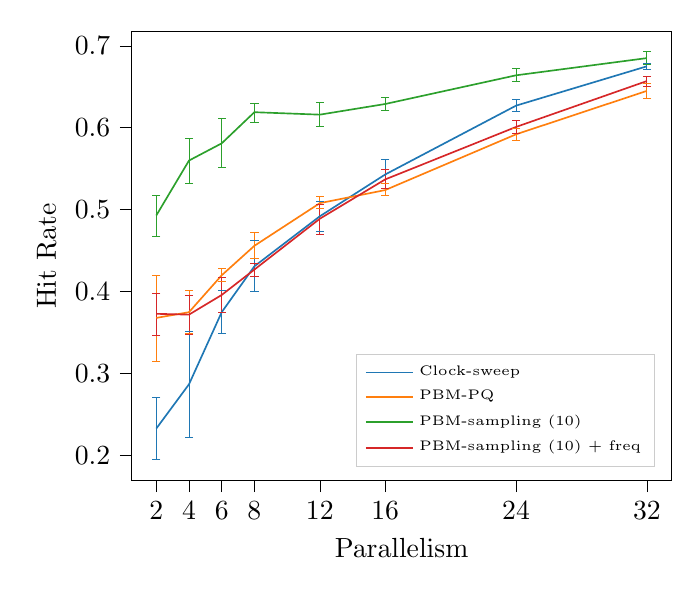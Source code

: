 % This file was created with tikzplotlib v0.10.1.
\begin{tikzpicture}

\definecolor{crimson2143940}{RGB}{214,39,40}
\definecolor{darkgray176}{RGB}{176,176,176}
\definecolor{darkorange25512714}{RGB}{255,127,14}
\definecolor{forestgreen4416044}{RGB}{44,160,44}
\definecolor{lightgray204}{RGB}{204,204,204}
\definecolor{steelblue31119180}{RGB}{31,119,180}

\begin{axis}[
legend cell align={left},
legend style={
  font=\tiny,
  fill opacity=0.8,
  draw opacity=1,
  text opacity=1,
  at={(0.97,0.03)},
  anchor=south east,
  draw=lightgray204
},
tick align=outside,
tick pos=left,
%title={Hit rate vs parallelism - Sequential Scan Microbenchmarks},
x grid style={darkgray176},
xlabel={Parallelism},
xtick=data,
xmin=0.5, xmax=33.5,
xtick style={color=black},
y grid style={darkgray176},
ylabel={Hit Rate},
ymin=0.17, ymax=0.717,
ytick style={color=black}
]
\path [draw=steelblue31119180, line width=0.3px]
(axis cs:2,0.195)
--(axis cs:2,0.271);

\path [draw=steelblue31119180, line width=0.3px]
(axis cs:4,0.222)
--(axis cs:4,0.352);

\path [draw=steelblue31119180, line width=0.3px]
(axis cs:6,0.349)
--(axis cs:6,0.402);

\path [draw=steelblue31119180, line width=0.3px]
(axis cs:8,0.4)
--(axis cs:8,0.463);

\path [draw=steelblue31119180, line width=0.3px]
(axis cs:12,0.473)
--(axis cs:12,0.51);

\path [draw=steelblue31119180, line width=0.3px]
(axis cs:16,0.526)
--(axis cs:16,0.561);

\path [draw=steelblue31119180, line width=0.3px]
(axis cs:24,0.62)
--(axis cs:24,0.634);

\path [draw=steelblue31119180, line width=0.3px]
(axis cs:32,0.671)
--(axis cs:32,0.679);

\addplot [line width=0.3px, steelblue31119180, mark=-, mark size=1.5, mark options={solid}, only marks, forget plot]
table {%
2 0.195
4 0.222
6 0.349
8 0.4
12 0.473
16 0.526
24 0.62
32 0.671
};
\addplot [line width=0.3px, steelblue31119180, mark=-, mark size=1.5, mark options={solid}, only marks, forget plot]
table {%
2 0.271
4 0.352
6 0.402
8 0.463
12 0.51
16 0.561
24 0.634
32 0.679
};
\path [draw=darkorange25512714, line width=0.3px]
(axis cs:2,0.315)
--(axis cs:2,0.42);

\path [draw=darkorange25512714, line width=0.3px]
(axis cs:4,0.349)
--(axis cs:4,0.401);

\path [draw=darkorange25512714, line width=0.3px]
(axis cs:6,0.412)
--(axis cs:6,0.428);

\path [draw=darkorange25512714, line width=0.3px]
(axis cs:8,0.441)
--(axis cs:8,0.472);

\path [draw=darkorange25512714, line width=0.3px]
(axis cs:12,0.501)
--(axis cs:12,0.516);

\path [draw=darkorange25512714, line width=0.3px]
(axis cs:16,0.517)
--(axis cs:16,0.532);

\path [draw=darkorange25512714, line width=0.3px]
(axis cs:24,0.585)
--(axis cs:24,0.599);

\path [draw=darkorange25512714, line width=0.3px]
(axis cs:32,0.636)
--(axis cs:32,0.654);

\addplot [line width=0.3px, darkorange25512714, mark=-, mark size=1.5, mark options={solid}, only marks, forget plot]
table {%
2 0.315
4 0.349
6 0.412
8 0.441
12 0.501
16 0.517
24 0.585
32 0.636
};
\addplot [line width=0.3px, darkorange25512714, mark=-, mark size=1.5, mark options={solid}, only marks, forget plot]
table {%
2 0.42
4 0.401
6 0.428
8 0.472
12 0.516
16 0.532
24 0.599
32 0.654
};
\path [draw=forestgreen4416044, line width=0.3px]
(axis cs:2,0.468)
--(axis cs:2,0.518);

\path [draw=forestgreen4416044, line width=0.3px]
(axis cs:4,0.532)
--(axis cs:4,0.587);

\path [draw=forestgreen4416044, line width=0.3px]
(axis cs:6,0.552)
--(axis cs:6,0.611);

\path [draw=forestgreen4416044, line width=0.3px]
(axis cs:8,0.607)
--(axis cs:8,0.63);

\path [draw=forestgreen4416044, line width=0.3px]
(axis cs:12,0.602)
--(axis cs:12,0.631);

\path [draw=forestgreen4416044, line width=0.3px]
(axis cs:16,0.621)
--(axis cs:16,0.637);

\path [draw=forestgreen4416044, line width=0.3px]
(axis cs:24,0.656)
--(axis cs:24,0.672);

\path [draw=forestgreen4416044, line width=0.3px]
(axis cs:32,0.677)
--(axis cs:32,0.693);

\addplot [line width=0.3px, forestgreen4416044, mark=-, mark size=1.5, mark options={solid}, only marks, forget plot]
table {%
2 0.468
4 0.532
6 0.552
8 0.607
12 0.602
16 0.621
24 0.656
32 0.677
};
\addplot [line width=0.3px, forestgreen4416044, mark=-, mark size=1.5, mark options={solid}, only marks, forget plot]
table {%
2 0.518
4 0.587
6 0.611
8 0.63
12 0.631
16 0.637
24 0.672
32 0.693
};
\path [draw=crimson2143940, line width=0.3px]
(axis cs:2,0.347)
--(axis cs:2,0.398);

\path [draw=crimson2143940, line width=0.3px]
(axis cs:4,0.348)
--(axis cs:4,0.396);

\path [draw=crimson2143940, line width=0.3px]
(axis cs:6,0.375)
--(axis cs:6,0.417);

\path [draw=crimson2143940, line width=0.3px]
(axis cs:8,0.419)
--(axis cs:8,0.435);

\path [draw=crimson2143940, line width=0.3px]
(axis cs:12,0.47)
--(axis cs:12,0.507);

\path [draw=crimson2143940, line width=0.3px]
(axis cs:16,0.526)
--(axis cs:16,0.549);

\path [draw=crimson2143940, line width=0.3px]
(axis cs:24,0.593)
--(axis cs:24,0.609);

\path [draw=crimson2143940, line width=0.3px]
(axis cs:32,0.651)
--(axis cs:32,0.663);

\addplot [line width=0.3px, crimson2143940, mark=-, mark size=1.5, mark options={solid}, only marks, forget plot]
table {%
2 0.347
4 0.348
6 0.375
8 0.419
12 0.47
16 0.526
24 0.593
32 0.651
};
\addplot [line width=0.3px, crimson2143940, mark=-, mark size=1.5, mark options={solid}, only marks, forget plot]
table {%
2 0.398
4 0.396
6 0.417
8 0.435
12 0.507
16 0.549
24 0.609
32 0.663
};
\addplot [semithick, steelblue31119180]
table {%
2 0.233
4 0.287
6 0.375
8 0.431
12 0.492
16 0.543
24 0.627
32 0.675
};
\addlegendentry{Clock-sweep}
\addplot [semithick, darkorange25512714]
table {%
2 0.368
4 0.375
6 0.42
8 0.456
12 0.508
16 0.524
24 0.592
32 0.645
};
\addlegendentry{PBM-PQ}
\addplot [semithick, forestgreen4416044]
table {%
2 0.493
4 0.56
6 0.581
8 0.619
12 0.616
16 0.629
24 0.664
32 0.685
};
\addlegendentry{PBM-sampling (10)}
\addplot [semithick, crimson2143940]
table {%
2 0.373
4 0.372
6 0.396
8 0.427
12 0.489
16 0.537
24 0.601
32 0.657
};
\addlegendentry{PBM-sampling (10) + freq}
\end{axis}

\end{tikzpicture}

